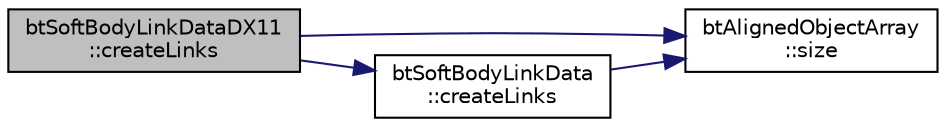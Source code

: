digraph "btSoftBodyLinkDataDX11::createLinks"
{
  edge [fontname="Helvetica",fontsize="10",labelfontname="Helvetica",labelfontsize="10"];
  node [fontname="Helvetica",fontsize="10",shape=record];
  rankdir="LR";
  Node1 [label="btSoftBodyLinkDataDX11\l::createLinks",height=0.2,width=0.4,color="black", fillcolor="grey75", style="filled", fontcolor="black"];
  Node1 -> Node2 [color="midnightblue",fontsize="10",style="solid"];
  Node2 [label="btAlignedObjectArray\l::size",height=0.2,width=0.4,color="black", fillcolor="white", style="filled",URL="$classbt_aligned_object_array.html#a6bdd14c7599ecb95e8d83dd5a715f9b7",tooltip="return the number of elements in the array "];
  Node1 -> Node3 [color="midnightblue",fontsize="10",style="solid"];
  Node3 [label="btSoftBodyLinkData\l::createLinks",height=0.2,width=0.4,color="black", fillcolor="white", style="filled",URL="$classbt_soft_body_link_data.html#a1713d14604037ca88d7915d627a32a13"];
  Node3 -> Node2 [color="midnightblue",fontsize="10",style="solid"];
}
